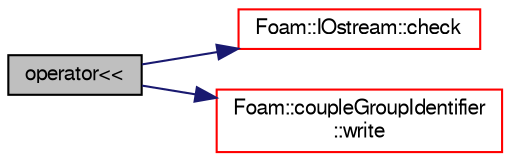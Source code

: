 digraph "operator&lt;&lt;"
{
  bgcolor="transparent";
  edge [fontname="FreeSans",fontsize="10",labelfontname="FreeSans",labelfontsize="10"];
  node [fontname="FreeSans",fontsize="10",shape=record];
  rankdir="LR";
  Node111454 [label="operator\<\<",height=0.2,width=0.4,color="black", fillcolor="grey75", style="filled", fontcolor="black"];
  Node111454 -> Node111455 [color="midnightblue",fontsize="10",style="solid",fontname="FreeSans"];
  Node111455 [label="Foam::IOstream::check",height=0.2,width=0.4,color="red",URL="$a26226.html#a367eb3425fc4e8270e2aa961df8ac8a5",tooltip="Check IOstream status for given operation. "];
  Node111454 -> Node111504 [color="midnightblue",fontsize="10",style="solid",fontname="FreeSans"];
  Node111504 [label="Foam::coupleGroupIdentifier\l::write",height=0.2,width=0.4,color="red",URL="$a27118.html#a293fdfec8bdfbd5c3913ab4c9f3454ff",tooltip="Write the data as a dictionary. "];
}
